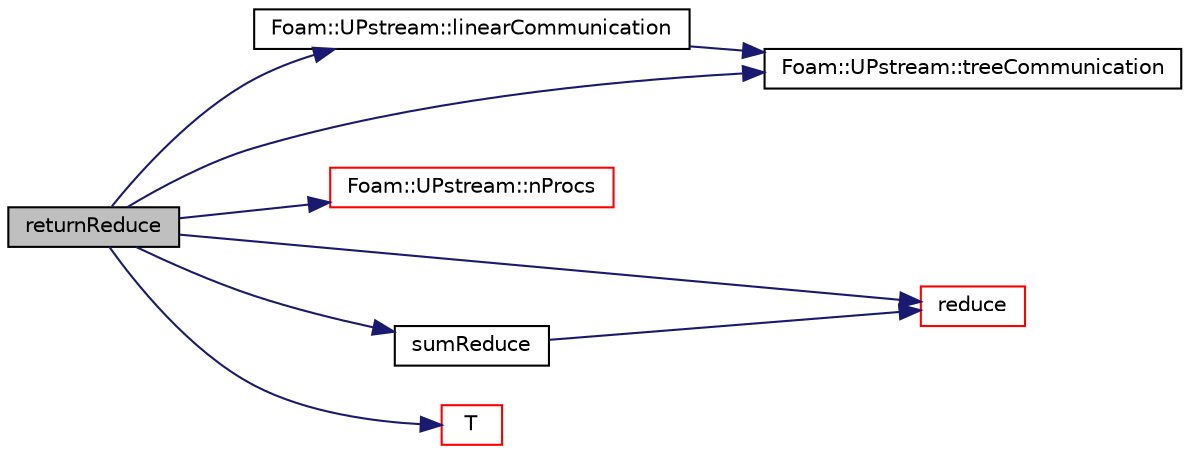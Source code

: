 digraph "returnReduce"
{
  bgcolor="transparent";
  edge [fontname="Helvetica",fontsize="10",labelfontname="Helvetica",labelfontsize="10"];
  node [fontname="Helvetica",fontsize="10",shape=record];
  rankdir="LR";
  Node1 [label="returnReduce",height=0.2,width=0.4,color="black", fillcolor="grey75", style="filled", fontcolor="black"];
  Node1 -> Node2 [color="midnightblue",fontsize="10",style="solid",fontname="Helvetica"];
  Node2 [label="Foam::UPstream::linearCommunication",height=0.2,width=0.4,color="black",URL="$a02861.html#af7ec282f2581c26d06e2375a17174591",tooltip="Communication schedule for linear all-to-master (proc 0) "];
  Node2 -> Node3 [color="midnightblue",fontsize="10",style="solid",fontname="Helvetica"];
  Node3 [label="Foam::UPstream::treeCommunication",height=0.2,width=0.4,color="black",URL="$a02861.html#afaa38d3b4ac099268cc3081da637d147",tooltip="Communication schedule for tree all-to-master (proc 0) "];
  Node1 -> Node4 [color="midnightblue",fontsize="10",style="solid",fontname="Helvetica"];
  Node4 [label="Foam::UPstream::nProcs",height=0.2,width=0.4,color="red",URL="$a02861.html#aada0e04d8127eda8ee95be0772754a4f",tooltip="Number of processes in parallel run. "];
  Node1 -> Node5 [color="midnightblue",fontsize="10",style="solid",fontname="Helvetica"];
  Node5 [label="reduce",height=0.2,width=0.4,color="red",URL="$a10979.html#a7ffd6af4acc2eb9ba72ee296b5ecda23"];
  Node1 -> Node6 [color="midnightblue",fontsize="10",style="solid",fontname="Helvetica"];
  Node6 [label="sumReduce",height=0.2,width=0.4,color="black",URL="$a10979.html#af8f70664d4fba9af21b38ce1e5c2b97b"];
  Node6 -> Node5 [color="midnightblue",fontsize="10",style="solid",fontname="Helvetica"];
  Node1 -> Node7 [color="midnightblue",fontsize="10",style="solid",fontname="Helvetica"];
  Node7 [label="T",height=0.2,width=0.4,color="red",URL="$a10979.html#ae57fda0abb14bb0944947c463c6e09d4"];
  Node1 -> Node3 [color="midnightblue",fontsize="10",style="solid",fontname="Helvetica"];
}
